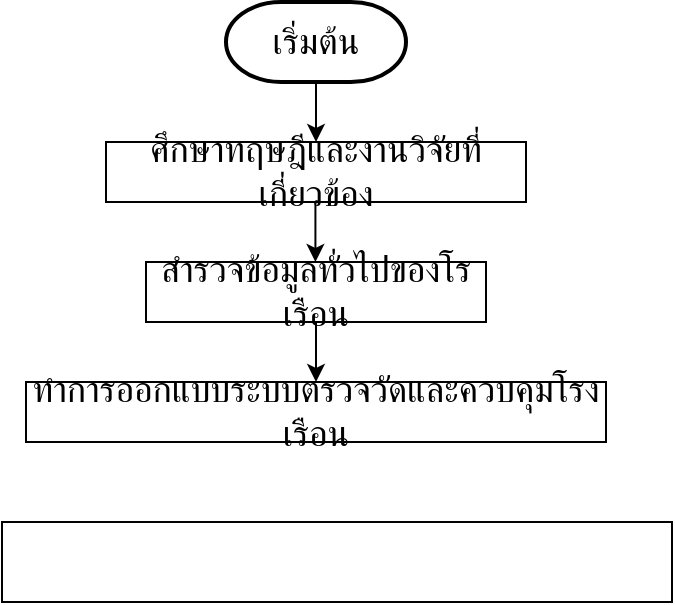 <mxfile version="24.0.1" type="github">
  <diagram name="Page-1" id="B5x_htFlkU1PuotexUJm">
    <mxGraphModel dx="774" dy="374" grid="1" gridSize="10" guides="1" tooltips="1" connect="1" arrows="1" fold="1" page="1" pageScale="1" pageWidth="850" pageHeight="1100" math="0" shadow="0">
      <root>
        <mxCell id="0" />
        <mxCell id="1" parent="0" />
        <mxCell id="NtaSfkpswzVZ-m5A2Dmp-2" value="&lt;font style=&quot;font-size: 18px;&quot; face=&quot;TH SarabunPSK&quot;&gt;เริ่มต้น&lt;/font&gt;" style="strokeWidth=2;html=1;shape=mxgraph.flowchart.terminator;whiteSpace=wrap;" vertex="1" parent="1">
          <mxGeometry x="370" y="130" width="90" height="40" as="geometry" />
        </mxCell>
        <mxCell id="NtaSfkpswzVZ-m5A2Dmp-5" value="&lt;span style=&quot;&quot; lang=&quot;TH&quot;&gt;&lt;font style=&quot;font-size: 18px;&quot; face=&quot;TH SarabunPSK&quot;&gt;ศึกษาทฤษฎีและงานวิจัยที่เกี่ยวข้อง&lt;/font&gt;&lt;/span&gt;" style="rounded=0;whiteSpace=wrap;html=1;" vertex="1" parent="1">
          <mxGeometry x="310" y="200" width="210" height="30" as="geometry" />
        </mxCell>
        <mxCell id="NtaSfkpswzVZ-m5A2Dmp-6" value="" style="endArrow=classic;html=1;rounded=0;exitX=0.5;exitY=1;exitDx=0;exitDy=0;exitPerimeter=0;entryX=0.5;entryY=0;entryDx=0;entryDy=0;" edge="1" parent="1" source="NtaSfkpswzVZ-m5A2Dmp-2" target="NtaSfkpswzVZ-m5A2Dmp-5">
          <mxGeometry width="50" height="50" relative="1" as="geometry">
            <mxPoint x="360" y="350" as="sourcePoint" />
            <mxPoint x="410" y="300" as="targetPoint" />
          </mxGeometry>
        </mxCell>
        <mxCell id="NtaSfkpswzVZ-m5A2Dmp-7" value="&lt;font style=&quot;font-size: 18px;&quot; face=&quot;TH SarabunPSK&quot;&gt;สำรวจข้อมูลทั่วไปของโรเรือน&lt;/font&gt;" style="rounded=0;whiteSpace=wrap;html=1;" vertex="1" parent="1">
          <mxGeometry x="330" y="260" width="170" height="30" as="geometry" />
        </mxCell>
        <mxCell id="NtaSfkpswzVZ-m5A2Dmp-9" value="" style="endArrow=classic;html=1;rounded=0;exitX=0.5;exitY=1;exitDx=0;exitDy=0;exitPerimeter=0;entryX=0.5;entryY=0;entryDx=0;entryDy=0;" edge="1" parent="1">
          <mxGeometry width="50" height="50" relative="1" as="geometry">
            <mxPoint x="414.71" y="230" as="sourcePoint" />
            <mxPoint x="414.71" y="260" as="targetPoint" />
          </mxGeometry>
        </mxCell>
        <mxCell id="NtaSfkpswzVZ-m5A2Dmp-10" value="&lt;font style=&quot;font-size: 18px;&quot;&gt;&lt;span style=&quot;font-family: &amp;quot;TH SarabunPSK&amp;quot;;&quot; lang=&quot;TH&quot;&gt;ทำการออกแบบระบบตรวจวัดและควบคุมโรงเรือน&lt;/span&gt;&lt;br&gt;&lt;/font&gt;" style="rounded=0;whiteSpace=wrap;html=1;" vertex="1" parent="1">
          <mxGeometry x="270" y="320" width="290" height="30" as="geometry" />
        </mxCell>
        <mxCell id="NtaSfkpswzVZ-m5A2Dmp-11" value="" style="rounded=0;whiteSpace=wrap;html=1;" vertex="1" parent="1">
          <mxGeometry x="258" y="390" width="335" height="40" as="geometry" />
        </mxCell>
        <mxCell id="NtaSfkpswzVZ-m5A2Dmp-12" value="" style="endArrow=classic;html=1;rounded=0;entryX=0.5;entryY=0;entryDx=0;entryDy=0;" edge="1" parent="1" target="NtaSfkpswzVZ-m5A2Dmp-10">
          <mxGeometry width="50" height="50" relative="1" as="geometry">
            <mxPoint x="415" y="290" as="sourcePoint" />
            <mxPoint x="424.71" y="270" as="targetPoint" />
          </mxGeometry>
        </mxCell>
      </root>
    </mxGraphModel>
  </diagram>
</mxfile>
